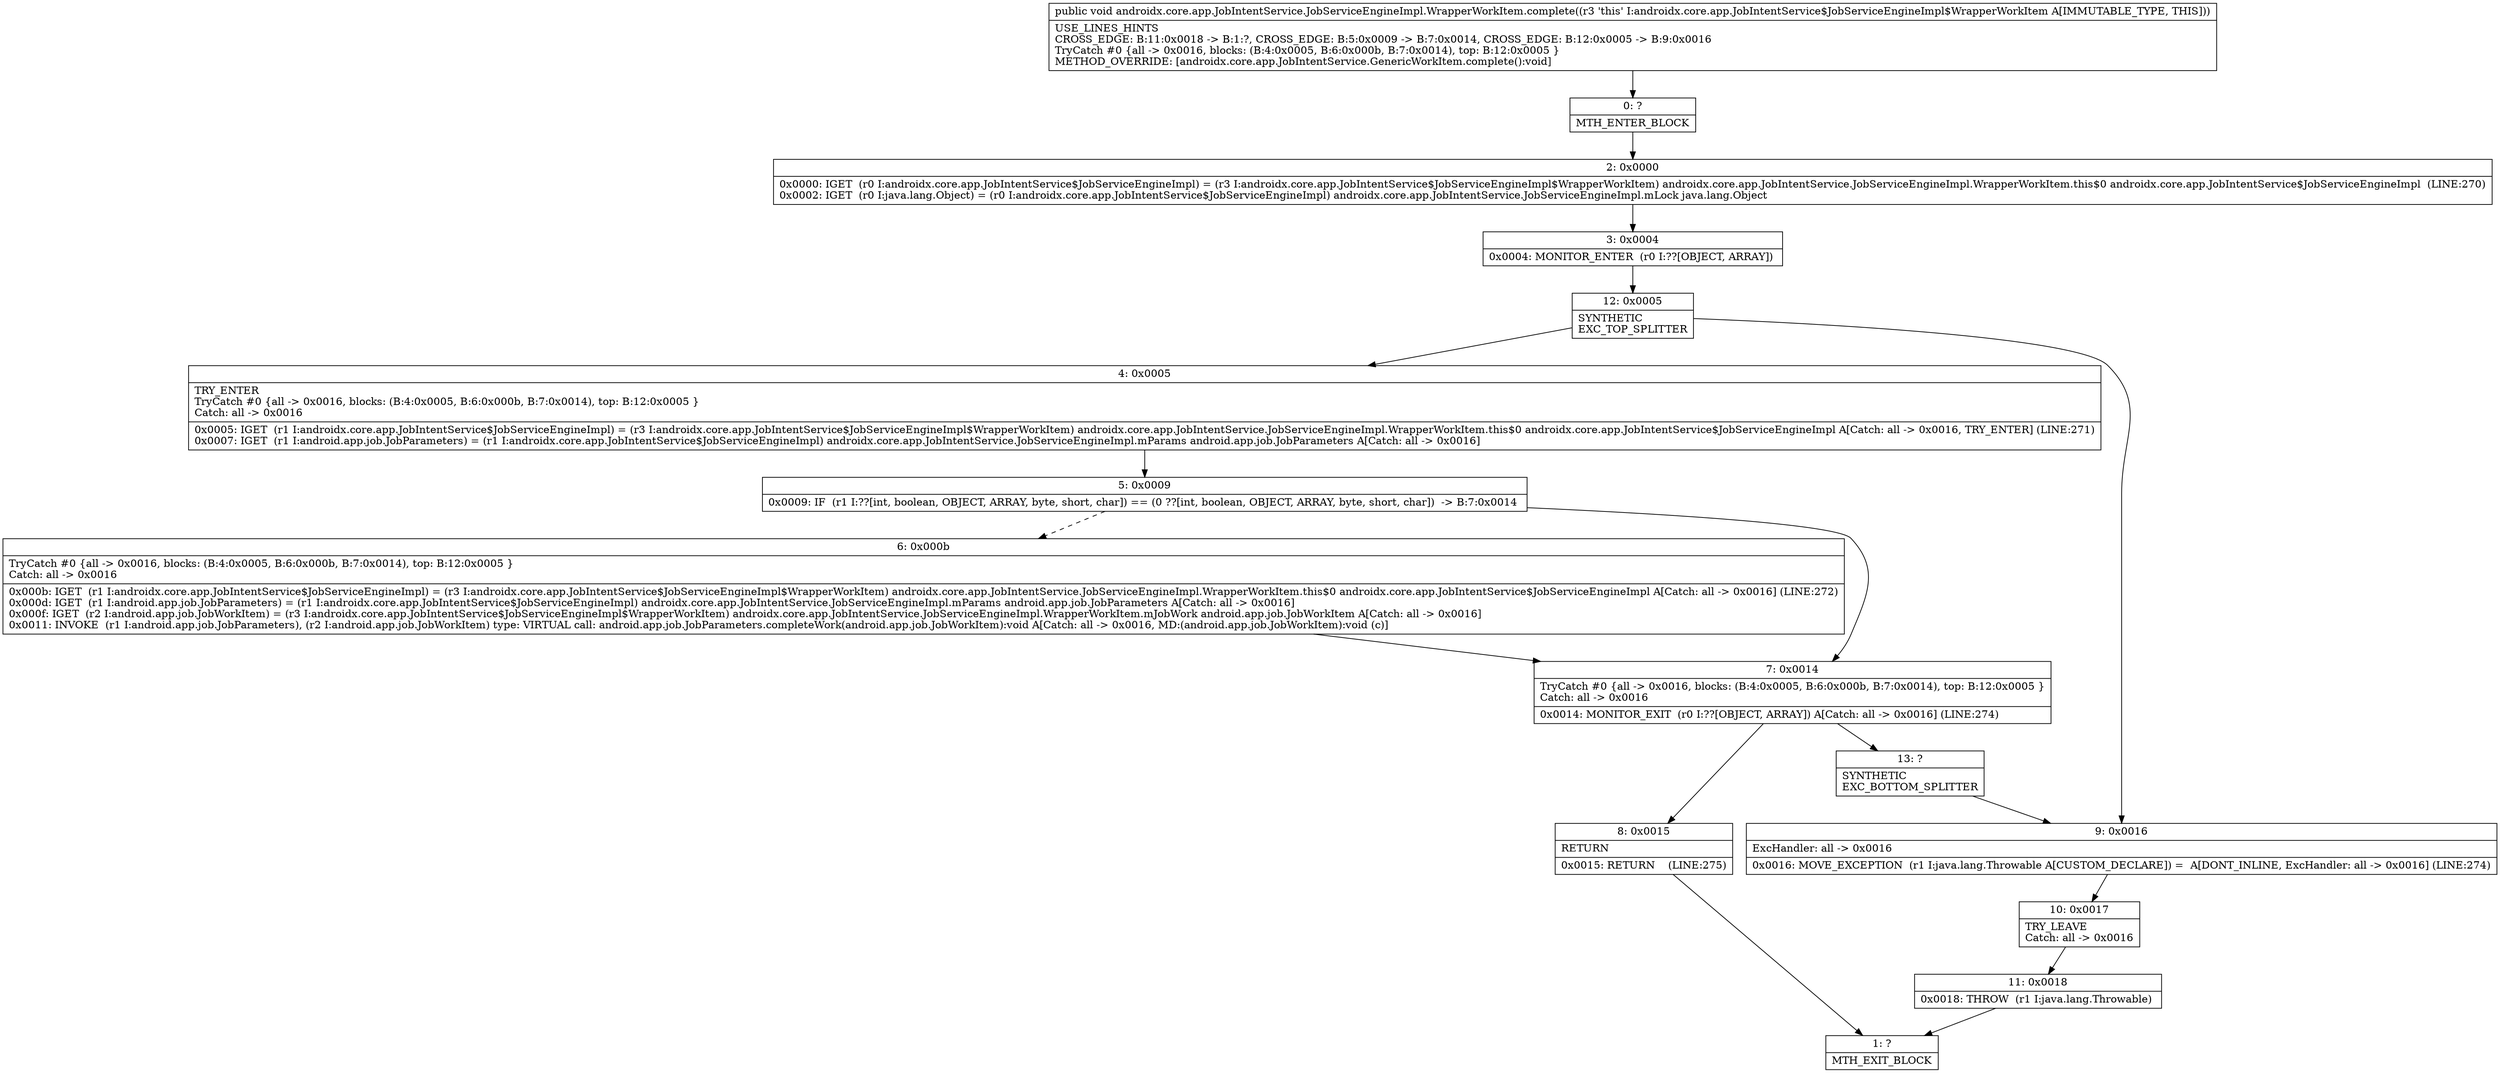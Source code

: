 digraph "CFG forandroidx.core.app.JobIntentService.JobServiceEngineImpl.WrapperWorkItem.complete()V" {
Node_0 [shape=record,label="{0\:\ ?|MTH_ENTER_BLOCK\l}"];
Node_2 [shape=record,label="{2\:\ 0x0000|0x0000: IGET  (r0 I:androidx.core.app.JobIntentService$JobServiceEngineImpl) = (r3 I:androidx.core.app.JobIntentService$JobServiceEngineImpl$WrapperWorkItem) androidx.core.app.JobIntentService.JobServiceEngineImpl.WrapperWorkItem.this$0 androidx.core.app.JobIntentService$JobServiceEngineImpl  (LINE:270)\l0x0002: IGET  (r0 I:java.lang.Object) = (r0 I:androidx.core.app.JobIntentService$JobServiceEngineImpl) androidx.core.app.JobIntentService.JobServiceEngineImpl.mLock java.lang.Object \l}"];
Node_3 [shape=record,label="{3\:\ 0x0004|0x0004: MONITOR_ENTER  (r0 I:??[OBJECT, ARRAY]) \l}"];
Node_12 [shape=record,label="{12\:\ 0x0005|SYNTHETIC\lEXC_TOP_SPLITTER\l}"];
Node_4 [shape=record,label="{4\:\ 0x0005|TRY_ENTER\lTryCatch #0 \{all \-\> 0x0016, blocks: (B:4:0x0005, B:6:0x000b, B:7:0x0014), top: B:12:0x0005 \}\lCatch: all \-\> 0x0016\l|0x0005: IGET  (r1 I:androidx.core.app.JobIntentService$JobServiceEngineImpl) = (r3 I:androidx.core.app.JobIntentService$JobServiceEngineImpl$WrapperWorkItem) androidx.core.app.JobIntentService.JobServiceEngineImpl.WrapperWorkItem.this$0 androidx.core.app.JobIntentService$JobServiceEngineImpl A[Catch: all \-\> 0x0016, TRY_ENTER] (LINE:271)\l0x0007: IGET  (r1 I:android.app.job.JobParameters) = (r1 I:androidx.core.app.JobIntentService$JobServiceEngineImpl) androidx.core.app.JobIntentService.JobServiceEngineImpl.mParams android.app.job.JobParameters A[Catch: all \-\> 0x0016]\l}"];
Node_5 [shape=record,label="{5\:\ 0x0009|0x0009: IF  (r1 I:??[int, boolean, OBJECT, ARRAY, byte, short, char]) == (0 ??[int, boolean, OBJECT, ARRAY, byte, short, char])  \-\> B:7:0x0014 \l}"];
Node_6 [shape=record,label="{6\:\ 0x000b|TryCatch #0 \{all \-\> 0x0016, blocks: (B:4:0x0005, B:6:0x000b, B:7:0x0014), top: B:12:0x0005 \}\lCatch: all \-\> 0x0016\l|0x000b: IGET  (r1 I:androidx.core.app.JobIntentService$JobServiceEngineImpl) = (r3 I:androidx.core.app.JobIntentService$JobServiceEngineImpl$WrapperWorkItem) androidx.core.app.JobIntentService.JobServiceEngineImpl.WrapperWorkItem.this$0 androidx.core.app.JobIntentService$JobServiceEngineImpl A[Catch: all \-\> 0x0016] (LINE:272)\l0x000d: IGET  (r1 I:android.app.job.JobParameters) = (r1 I:androidx.core.app.JobIntentService$JobServiceEngineImpl) androidx.core.app.JobIntentService.JobServiceEngineImpl.mParams android.app.job.JobParameters A[Catch: all \-\> 0x0016]\l0x000f: IGET  (r2 I:android.app.job.JobWorkItem) = (r3 I:androidx.core.app.JobIntentService$JobServiceEngineImpl$WrapperWorkItem) androidx.core.app.JobIntentService.JobServiceEngineImpl.WrapperWorkItem.mJobWork android.app.job.JobWorkItem A[Catch: all \-\> 0x0016]\l0x0011: INVOKE  (r1 I:android.app.job.JobParameters), (r2 I:android.app.job.JobWorkItem) type: VIRTUAL call: android.app.job.JobParameters.completeWork(android.app.job.JobWorkItem):void A[Catch: all \-\> 0x0016, MD:(android.app.job.JobWorkItem):void (c)]\l}"];
Node_7 [shape=record,label="{7\:\ 0x0014|TryCatch #0 \{all \-\> 0x0016, blocks: (B:4:0x0005, B:6:0x000b, B:7:0x0014), top: B:12:0x0005 \}\lCatch: all \-\> 0x0016\l|0x0014: MONITOR_EXIT  (r0 I:??[OBJECT, ARRAY]) A[Catch: all \-\> 0x0016] (LINE:274)\l}"];
Node_8 [shape=record,label="{8\:\ 0x0015|RETURN\l|0x0015: RETURN    (LINE:275)\l}"];
Node_1 [shape=record,label="{1\:\ ?|MTH_EXIT_BLOCK\l}"];
Node_13 [shape=record,label="{13\:\ ?|SYNTHETIC\lEXC_BOTTOM_SPLITTER\l}"];
Node_9 [shape=record,label="{9\:\ 0x0016|ExcHandler: all \-\> 0x0016\l|0x0016: MOVE_EXCEPTION  (r1 I:java.lang.Throwable A[CUSTOM_DECLARE]) =  A[DONT_INLINE, ExcHandler: all \-\> 0x0016] (LINE:274)\l}"];
Node_10 [shape=record,label="{10\:\ 0x0017|TRY_LEAVE\lCatch: all \-\> 0x0016\l}"];
Node_11 [shape=record,label="{11\:\ 0x0018|0x0018: THROW  (r1 I:java.lang.Throwable) \l}"];
MethodNode[shape=record,label="{public void androidx.core.app.JobIntentService.JobServiceEngineImpl.WrapperWorkItem.complete((r3 'this' I:androidx.core.app.JobIntentService$JobServiceEngineImpl$WrapperWorkItem A[IMMUTABLE_TYPE, THIS]))  | USE_LINES_HINTS\lCROSS_EDGE: B:11:0x0018 \-\> B:1:?, CROSS_EDGE: B:5:0x0009 \-\> B:7:0x0014, CROSS_EDGE: B:12:0x0005 \-\> B:9:0x0016\lTryCatch #0 \{all \-\> 0x0016, blocks: (B:4:0x0005, B:6:0x000b, B:7:0x0014), top: B:12:0x0005 \}\lMETHOD_OVERRIDE: [androidx.core.app.JobIntentService.GenericWorkItem.complete():void]\l}"];
MethodNode -> Node_0;Node_0 -> Node_2;
Node_2 -> Node_3;
Node_3 -> Node_12;
Node_12 -> Node_4;
Node_12 -> Node_9;
Node_4 -> Node_5;
Node_5 -> Node_6[style=dashed];
Node_5 -> Node_7;
Node_6 -> Node_7;
Node_7 -> Node_8;
Node_7 -> Node_13;
Node_8 -> Node_1;
Node_13 -> Node_9;
Node_9 -> Node_10;
Node_10 -> Node_11;
Node_11 -> Node_1;
}


